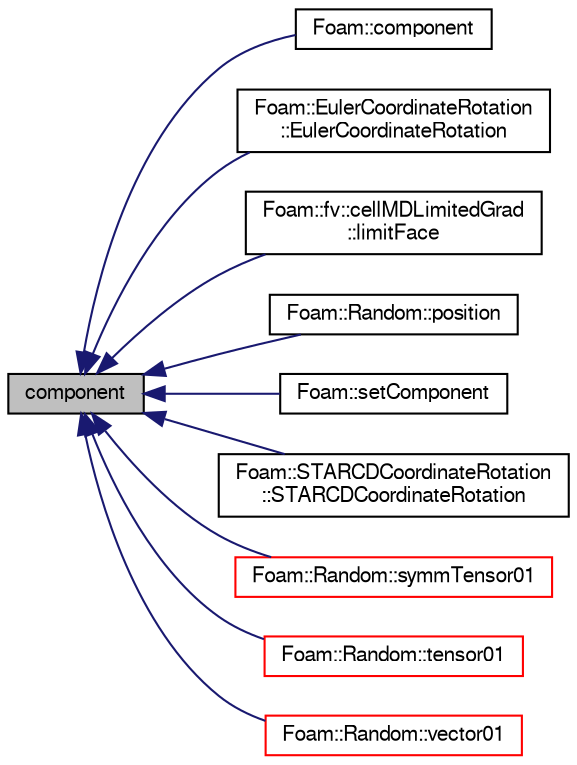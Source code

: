 digraph "component"
{
  bgcolor="transparent";
  edge [fontname="FreeSans",fontsize="10",labelfontname="FreeSans",labelfontsize="10"];
  node [fontname="FreeSans",fontsize="10",shape=record];
  rankdir="LR";
  Node1 [label="component",height=0.2,width=0.4,color="black", fillcolor="grey75", style="filled" fontcolor="black"];
  Node1 -> Node2 [dir="back",color="midnightblue",fontsize="10",style="solid",fontname="FreeSans"];
  Node2 [label="Foam::component",height=0.2,width=0.4,color="black",URL="$a10237.html#adb61d1211127da067bc43ba4681bf8aa"];
  Node1 -> Node3 [dir="back",color="midnightblue",fontsize="10",style="solid",fontname="FreeSans"];
  Node3 [label="Foam::EulerCoordinateRotation\l::EulerCoordinateRotation",height=0.2,width=0.4,color="black",URL="$a00658.html#ad66cd4dcb5c0dc8c020f131c5765737c",tooltip="Construct from rotation vector. "];
  Node1 -> Node4 [dir="back",color="midnightblue",fontsize="10",style="solid",fontname="FreeSans"];
  Node4 [label="Foam::fv::cellMDLimitedGrad\l::limitFace",height=0.2,width=0.4,color="black",URL="$a00207.html#a3f608394bf4848c7f7a79d9943e3d05b"];
  Node1 -> Node5 [dir="back",color="midnightblue",fontsize="10",style="solid",fontname="FreeSans"];
  Node5 [label="Foam::Random::position",height=0.2,width=0.4,color="black",URL="$a02004.html#a9103417ead6199f720a884081fb9501c"];
  Node1 -> Node6 [dir="back",color="midnightblue",fontsize="10",style="solid",fontname="FreeSans"];
  Node6 [label="Foam::setComponent",height=0.2,width=0.4,color="black",URL="$a10237.html#a510b178687c3062efe780bd4c7871c8f"];
  Node1 -> Node7 [dir="back",color="midnightblue",fontsize="10",style="solid",fontname="FreeSans"];
  Node7 [label="Foam::STARCDCoordinateRotation\l::STARCDCoordinateRotation",height=0.2,width=0.4,color="black",URL="$a02361.html#a1b8f96c7cf750405e44a434e2a633240",tooltip="Construct from rotation vector. "];
  Node1 -> Node8 [dir="back",color="midnightblue",fontsize="10",style="solid",fontname="FreeSans"];
  Node8 [label="Foam::Random::symmTensor01",height=0.2,width=0.4,color="red",URL="$a02004.html#ab8d4deac7bd4204bd960e9ad0df3e899",tooltip="symmTensor with every component scalar01 "];
  Node1 -> Node9 [dir="back",color="midnightblue",fontsize="10",style="solid",fontname="FreeSans"];
  Node9 [label="Foam::Random::tensor01",height=0.2,width=0.4,color="red",URL="$a02004.html#a7a15c42f806ed49cc8357f9757475d21",tooltip="Tensor with every component scalar01. "];
  Node1 -> Node10 [dir="back",color="midnightblue",fontsize="10",style="solid",fontname="FreeSans"];
  Node10 [label="Foam::Random::vector01",height=0.2,width=0.4,color="red",URL="$a02004.html#a8054f945588476429bb5b664d5111529",tooltip="Vector with every component scalar01. "];
}
